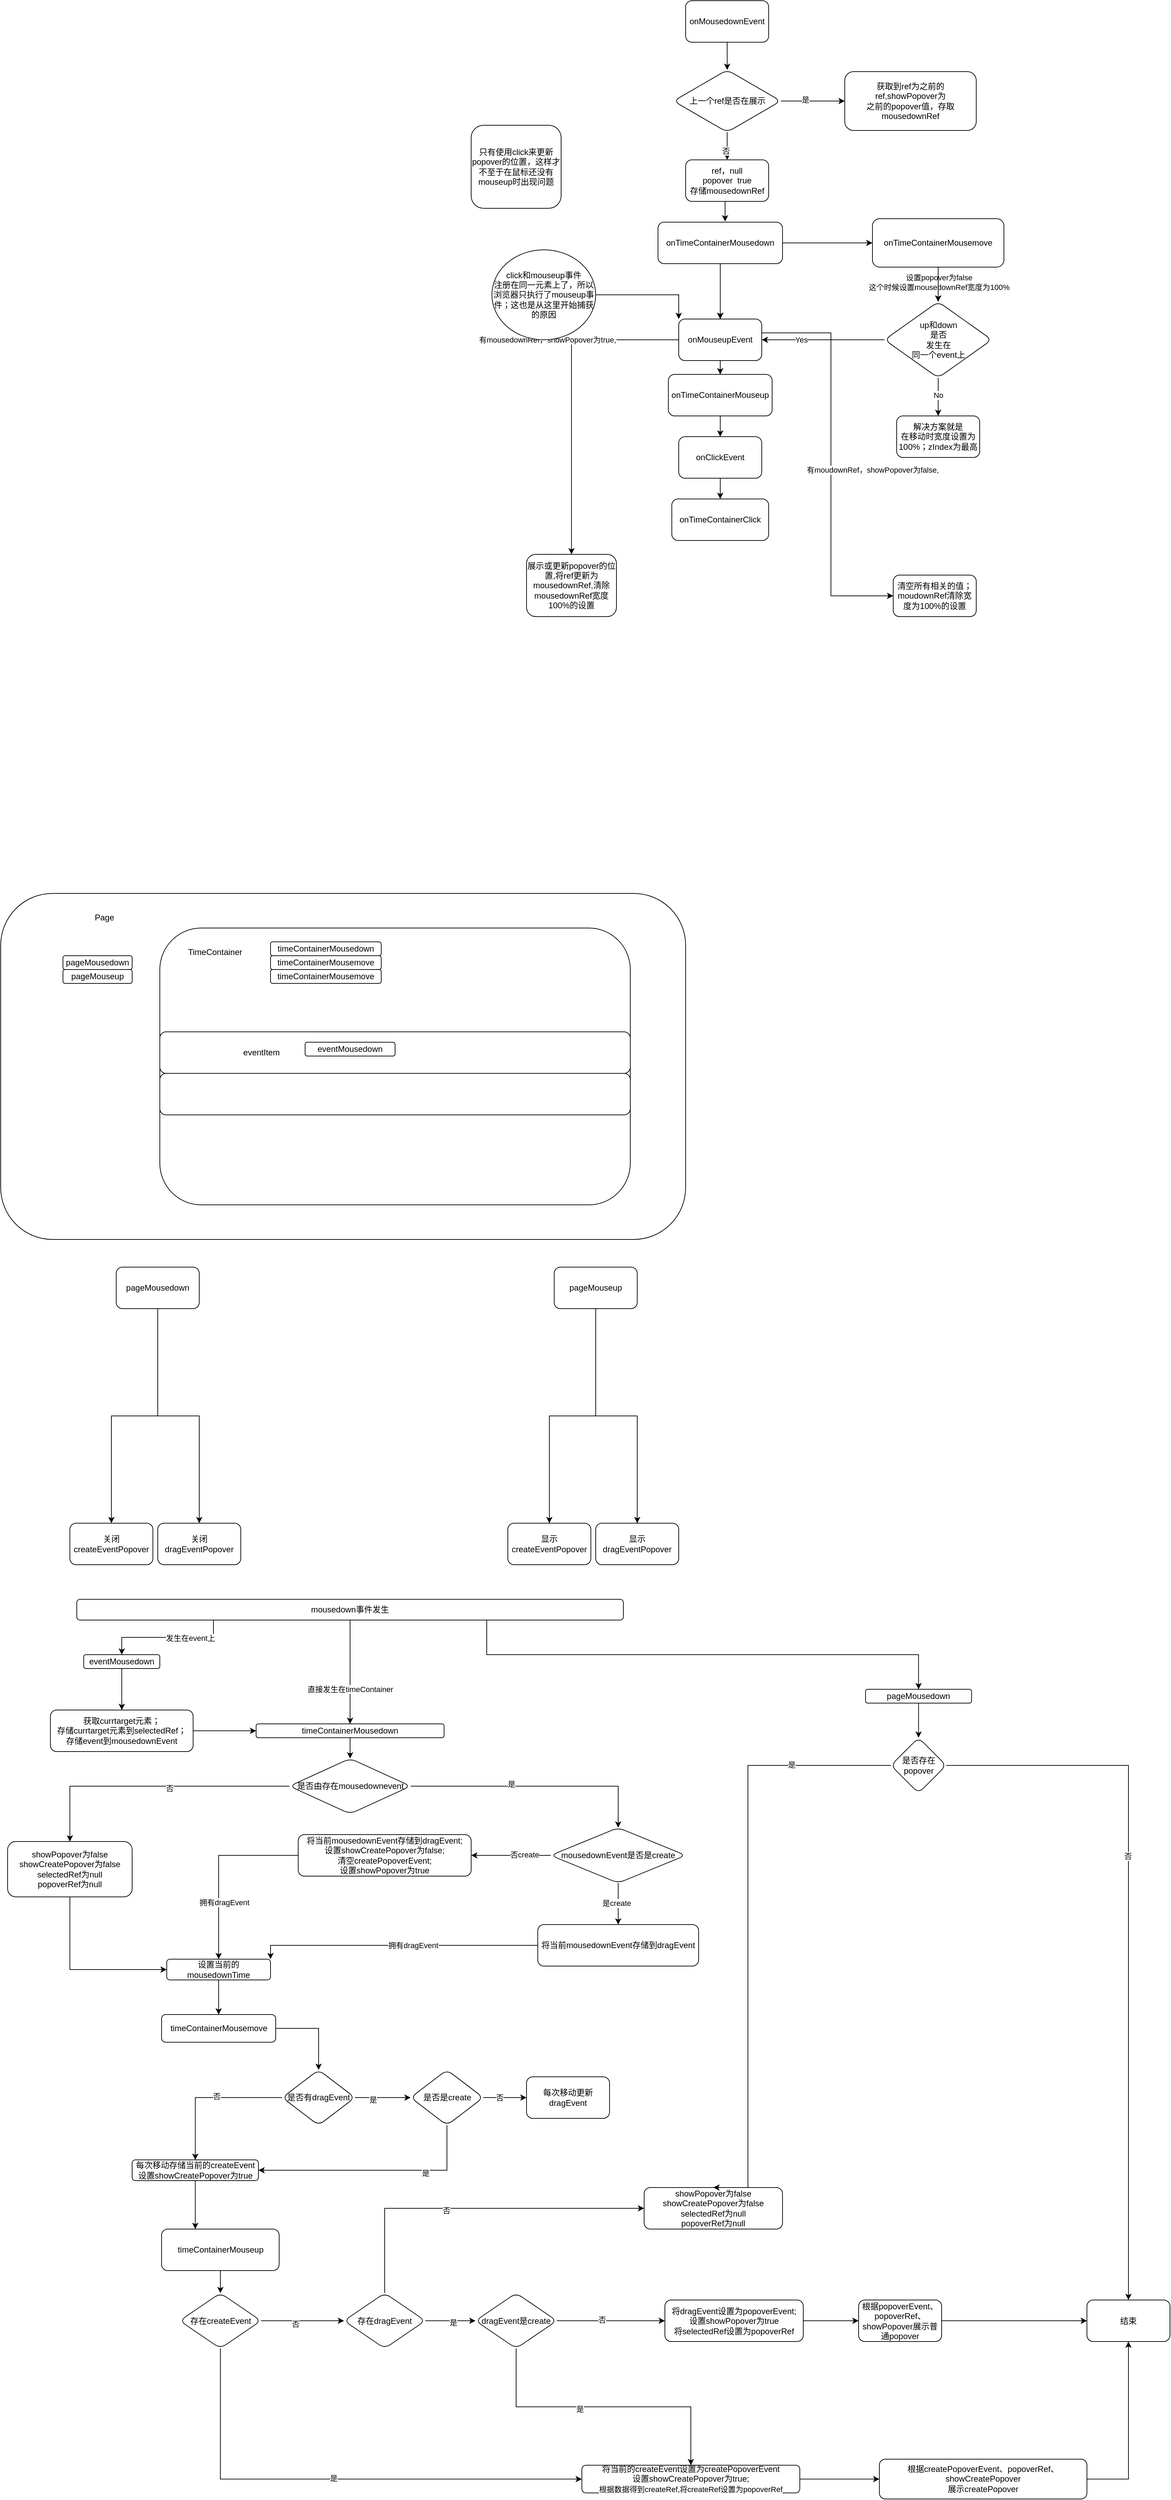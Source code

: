 <mxfile version="20.7.4" type="device"><diagram id="SeiLMllvkrjibfZxSNjs" name="第 1 页"><mxGraphModel dx="3751" dy="2949" grid="1" gridSize="10" guides="1" tooltips="1" connect="1" arrows="1" fold="1" page="1" pageScale="1" pageWidth="827" pageHeight="1169" math="0" shadow="0"><root><mxCell id="0"/><mxCell id="1" parent="0"/><mxCell id="N0iIn7dzaV1GtlIvl90N-8" value="" style="edgeStyle=orthogonalEdgeStyle;rounded=0;orthogonalLoop=1;jettySize=auto;html=1;" parent="1" source="yqMU4WiookFC1Kjg8Kat-1" target="N0iIn7dzaV1GtlIvl90N-7" edge="1"><mxGeometry relative="1" as="geometry"/></mxCell><mxCell id="yqMU4WiookFC1Kjg8Kat-1" value="onMousedownEvent" style="rounded=1;whiteSpace=wrap;html=1;" parent="1" vertex="1"><mxGeometry x="290" y="-160" width="120" height="60" as="geometry"/></mxCell><mxCell id="yqMU4WiookFC1Kjg8Kat-7" value="" style="edgeStyle=orthogonalEdgeStyle;rounded=0;orthogonalLoop=1;jettySize=auto;html=1;" parent="1" source="yqMU4WiookFC1Kjg8Kat-2" target="yqMU4WiookFC1Kjg8Kat-6" edge="1"><mxGeometry relative="1" as="geometry"/></mxCell><mxCell id="yqMU4WiookFC1Kjg8Kat-14" value="" style="edgeStyle=orthogonalEdgeStyle;rounded=0;orthogonalLoop=1;jettySize=auto;html=1;" parent="1" source="yqMU4WiookFC1Kjg8Kat-2" target="yqMU4WiookFC1Kjg8Kat-6" edge="1"><mxGeometry relative="1" as="geometry"/></mxCell><mxCell id="yqMU4WiookFC1Kjg8Kat-15" value="" style="edgeStyle=orthogonalEdgeStyle;rounded=0;orthogonalLoop=1;jettySize=auto;html=1;" parent="1" source="yqMU4WiookFC1Kjg8Kat-2" target="yqMU4WiookFC1Kjg8Kat-6" edge="1"><mxGeometry relative="1" as="geometry"/></mxCell><mxCell id="yqMU4WiookFC1Kjg8Kat-17" value="" style="edgeStyle=orthogonalEdgeStyle;rounded=0;orthogonalLoop=1;jettySize=auto;html=1;exitX=1;exitY=0.5;exitDx=0;exitDy=0;" parent="1" source="yqMU4WiookFC1Kjg8Kat-2" target="yqMU4WiookFC1Kjg8Kat-16" edge="1"><mxGeometry relative="1" as="geometry"/></mxCell><mxCell id="yqMU4WiookFC1Kjg8Kat-2" value="onTimeContainerMousedown" style="whiteSpace=wrap;html=1;rounded=1;" parent="1" vertex="1"><mxGeometry x="250" y="160" width="180" height="60" as="geometry"/></mxCell><mxCell id="yqMU4WiookFC1Kjg8Kat-9" value="" style="edgeStyle=orthogonalEdgeStyle;rounded=0;orthogonalLoop=1;jettySize=auto;html=1;" parent="1" source="yqMU4WiookFC1Kjg8Kat-6" target="yqMU4WiookFC1Kjg8Kat-8" edge="1"><mxGeometry relative="1" as="geometry"/></mxCell><mxCell id="yqMU4WiookFC1Kjg8Kat-6" value="onMouseupEvent" style="whiteSpace=wrap;html=1;rounded=1;" parent="1" vertex="1"><mxGeometry x="280" y="300" width="120" height="60" as="geometry"/></mxCell><mxCell id="yqMU4WiookFC1Kjg8Kat-11" value="" style="edgeStyle=orthogonalEdgeStyle;rounded=0;orthogonalLoop=1;jettySize=auto;html=1;" parent="1" source="yqMU4WiookFC1Kjg8Kat-8" target="yqMU4WiookFC1Kjg8Kat-10" edge="1"><mxGeometry relative="1" as="geometry"/></mxCell><mxCell id="yqMU4WiookFC1Kjg8Kat-8" value="onTimeContainerMouseup" style="whiteSpace=wrap;html=1;rounded=1;" parent="1" vertex="1"><mxGeometry x="265" y="380" width="150" height="60" as="geometry"/></mxCell><mxCell id="yqMU4WiookFC1Kjg8Kat-13" value="" style="edgeStyle=orthogonalEdgeStyle;rounded=0;orthogonalLoop=1;jettySize=auto;html=1;" parent="1" source="yqMU4WiookFC1Kjg8Kat-10" target="yqMU4WiookFC1Kjg8Kat-12" edge="1"><mxGeometry relative="1" as="geometry"/></mxCell><mxCell id="yqMU4WiookFC1Kjg8Kat-10" value="onClickEvent" style="whiteSpace=wrap;html=1;rounded=1;" parent="1" vertex="1"><mxGeometry x="280" y="470" width="120" height="60" as="geometry"/></mxCell><mxCell id="yqMU4WiookFC1Kjg8Kat-12" value="onTimeContainerClick" style="whiteSpace=wrap;html=1;rounded=1;" parent="1" vertex="1"><mxGeometry x="270" y="560" width="140" height="60" as="geometry"/></mxCell><mxCell id="yqMU4WiookFC1Kjg8Kat-20" value="" style="edgeStyle=orthogonalEdgeStyle;rounded=0;orthogonalLoop=1;jettySize=auto;html=1;" parent="1" source="yqMU4WiookFC1Kjg8Kat-16" target="yqMU4WiookFC1Kjg8Kat-19" edge="1"><mxGeometry relative="1" as="geometry"/></mxCell><mxCell id="yqMU4WiookFC1Kjg8Kat-31" value="设置popover为false&lt;br&gt;这个时候设置mousedownRef宽度为100%" style="edgeLabel;html=1;align=center;verticalAlign=middle;resizable=0;points=[];" parent="yqMU4WiookFC1Kjg8Kat-20" vertex="1" connectable="0"><mxGeometry x="-0.12" y="3" relative="1" as="geometry"><mxPoint x="-2" as="offset"/></mxGeometry></mxCell><mxCell id="yqMU4WiookFC1Kjg8Kat-33" value="" style="edgeStyle=orthogonalEdgeStyle;rounded=0;orthogonalLoop=1;jettySize=auto;html=1;" parent="1" source="yqMU4WiookFC1Kjg8Kat-16" target="yqMU4WiookFC1Kjg8Kat-19" edge="1"><mxGeometry relative="1" as="geometry"/></mxCell><mxCell id="yqMU4WiookFC1Kjg8Kat-16" value="onTimeContainerMousemove" style="whiteSpace=wrap;html=1;rounded=1;" parent="1" vertex="1"><mxGeometry x="560" y="155" width="190" height="70" as="geometry"/></mxCell><mxCell id="yqMU4WiookFC1Kjg8Kat-25" value="" style="edgeStyle=orthogonalEdgeStyle;rounded=0;orthogonalLoop=1;jettySize=auto;html=1;" parent="1" source="yqMU4WiookFC1Kjg8Kat-19" target="yqMU4WiookFC1Kjg8Kat-24" edge="1"><mxGeometry relative="1" as="geometry"/></mxCell><mxCell id="yqMU4WiookFC1Kjg8Kat-27" value="No" style="edgeLabel;html=1;align=center;verticalAlign=middle;resizable=0;points=[];" parent="yqMU4WiookFC1Kjg8Kat-25" vertex="1" connectable="0"><mxGeometry x="-0.771" y="1" relative="1" as="geometry"><mxPoint x="-1" y="18" as="offset"/></mxGeometry></mxCell><mxCell id="yqMU4WiookFC1Kjg8Kat-29" style="edgeStyle=orthogonalEdgeStyle;rounded=0;orthogonalLoop=1;jettySize=auto;html=1;exitX=0;exitY=0.5;exitDx=0;exitDy=0;entryX=1;entryY=0.5;entryDx=0;entryDy=0;" parent="1" source="yqMU4WiookFC1Kjg8Kat-19" target="yqMU4WiookFC1Kjg8Kat-6" edge="1"><mxGeometry relative="1" as="geometry"/></mxCell><mxCell id="yqMU4WiookFC1Kjg8Kat-30" value="Yes" style="edgeLabel;html=1;align=center;verticalAlign=middle;resizable=0;points=[];" parent="yqMU4WiookFC1Kjg8Kat-29" vertex="1" connectable="0"><mxGeometry x="0.358" relative="1" as="geometry"><mxPoint as="offset"/></mxGeometry></mxCell><mxCell id="yqMU4WiookFC1Kjg8Kat-19" value="up和down&lt;br&gt;是否&lt;br&gt;发生在&lt;br&gt;同一个event上" style="rhombus;whiteSpace=wrap;html=1;rounded=1;" parent="1" vertex="1"><mxGeometry x="577.5" y="275" width="155" height="110" as="geometry"/></mxCell><mxCell id="yqMU4WiookFC1Kjg8Kat-24" value="解决方案就是&lt;br&gt;在移动时宽度设置为100%；zIndex为最高" style="whiteSpace=wrap;html=1;rounded=1;" parent="1" vertex="1"><mxGeometry x="595" y="440" width="120" height="60" as="geometry"/></mxCell><mxCell id="yqMU4WiookFC1Kjg8Kat-43" value="" style="edgeStyle=orthogonalEdgeStyle;rounded=0;orthogonalLoop=1;jettySize=auto;html=1;exitX=1;exitY=0.5;exitDx=0;exitDy=0;" parent="1" source="yqMU4WiookFC1Kjg8Kat-6" target="yqMU4WiookFC1Kjg8Kat-42" edge="1"><mxGeometry relative="1" as="geometry"><Array as="points"><mxPoint x="400" y="320"/><mxPoint x="500" y="320"/><mxPoint x="500" y="700"/></Array></mxGeometry></mxCell><mxCell id="yqMU4WiookFC1Kjg8Kat-44" value="有moudownRef，showPopover为false," style="edgeLabel;html=1;align=center;verticalAlign=middle;resizable=0;points=[];" parent="yqMU4WiookFC1Kjg8Kat-43" vertex="1" connectable="0"><mxGeometry x="0.062" y="-1" relative="1" as="geometry"><mxPoint x="61" as="offset"/></mxGeometry></mxCell><mxCell id="N0iIn7dzaV1GtlIvl90N-2" value="" style="edgeStyle=orthogonalEdgeStyle;rounded=0;orthogonalLoop=1;jettySize=auto;html=1;exitX=0;exitY=0.5;exitDx=0;exitDy=0;" parent="1" source="yqMU4WiookFC1Kjg8Kat-6" target="yqMU4WiookFC1Kjg8Kat-45" edge="1"><mxGeometry relative="1" as="geometry"/></mxCell><mxCell id="N0iIn7dzaV1GtlIvl90N-4" value="有mousedownRef，showPopover为true," style="edgeLabel;html=1;align=center;verticalAlign=middle;resizable=0;points=[];" parent="N0iIn7dzaV1GtlIvl90N-2" vertex="1" connectable="0"><mxGeometry x="-0.515" y="-2" relative="1" as="geometry"><mxPoint x="-77" y="2" as="offset"/></mxGeometry></mxCell><mxCell id="yqMU4WiookFC1Kjg8Kat-42" value="清空所有相关的值；&lt;br&gt;moudownRef清除宽度为100%的设置" style="whiteSpace=wrap;html=1;rounded=1;" parent="1" vertex="1"><mxGeometry x="590" y="670" width="120" height="60" as="geometry"/></mxCell><mxCell id="yqMU4WiookFC1Kjg8Kat-45" value="展示或更新popover的位置,将ref更新为mousedownRef,清除mousedownRef宽度100%的设置" style="whiteSpace=wrap;html=1;rounded=1;" parent="1" vertex="1"><mxGeometry x="60" y="640" width="130" height="90" as="geometry"/></mxCell><mxCell id="N0iIn7dzaV1GtlIvl90N-5" value="只有使用click来更新popover的位置，这样才不至于在鼠标还没有mouseup时出现问题" style="rounded=1;whiteSpace=wrap;html=1;" parent="1" vertex="1"><mxGeometry x="-20" y="20" width="130" height="120" as="geometry"/></mxCell><mxCell id="N0iIn7dzaV1GtlIvl90N-10" value="" style="edgeStyle=orthogonalEdgeStyle;rounded=0;orthogonalLoop=1;jettySize=auto;html=1;" parent="1" source="N0iIn7dzaV1GtlIvl90N-7" target="N0iIn7dzaV1GtlIvl90N-9" edge="1"><mxGeometry relative="1" as="geometry"/></mxCell><mxCell id="N0iIn7dzaV1GtlIvl90N-15" value="是" style="edgeLabel;html=1;align=center;verticalAlign=middle;resizable=0;points=[];" parent="N0iIn7dzaV1GtlIvl90N-10" vertex="1" connectable="0"><mxGeometry x="-0.231" y="2" relative="1" as="geometry"><mxPoint as="offset"/></mxGeometry></mxCell><mxCell id="N0iIn7dzaV1GtlIvl90N-17" value="" style="edgeStyle=orthogonalEdgeStyle;rounded=0;orthogonalLoop=1;jettySize=auto;html=1;" parent="1" source="N0iIn7dzaV1GtlIvl90N-7" target="N0iIn7dzaV1GtlIvl90N-16" edge="1"><mxGeometry relative="1" as="geometry"/></mxCell><mxCell id="N0iIn7dzaV1GtlIvl90N-19" value="否" style="edgeLabel;html=1;align=center;verticalAlign=middle;resizable=0;points=[];" parent="N0iIn7dzaV1GtlIvl90N-17" vertex="1" connectable="0"><mxGeometry x="0.354" y="-2" relative="1" as="geometry"><mxPoint as="offset"/></mxGeometry></mxCell><mxCell id="N0iIn7dzaV1GtlIvl90N-7" value="上一个ref是否在展示" style="rhombus;whiteSpace=wrap;html=1;rounded=1;" parent="1" vertex="1"><mxGeometry x="272.5" y="-60" width="155" height="90" as="geometry"/></mxCell><mxCell id="N0iIn7dzaV1GtlIvl90N-9" value="&lt;div&gt;获取到ref为之前的ref,showPopover为&lt;/div&gt;&lt;div&gt;之前的popover值，存取mousedownRef&lt;/div&gt;" style="whiteSpace=wrap;html=1;rounded=1;" parent="1" vertex="1"><mxGeometry x="520" y="-57.5" width="190" height="85" as="geometry"/></mxCell><mxCell id="N0iIn7dzaV1GtlIvl90N-18" style="edgeStyle=orthogonalEdgeStyle;rounded=0;orthogonalLoop=1;jettySize=auto;html=1;exitX=0.5;exitY=1;exitDx=0;exitDy=0;entryX=0.539;entryY=-0.017;entryDx=0;entryDy=0;entryPerimeter=0;" parent="1" source="N0iIn7dzaV1GtlIvl90N-16" target="yqMU4WiookFC1Kjg8Kat-2" edge="1"><mxGeometry relative="1" as="geometry"/></mxCell><mxCell id="N0iIn7dzaV1GtlIvl90N-16" value="ref，null&lt;br&gt;popover&amp;nbsp; true&lt;br&gt;存储mousedownRef" style="whiteSpace=wrap;html=1;rounded=1;" parent="1" vertex="1"><mxGeometry x="290" y="70" width="120" height="60" as="geometry"/></mxCell><mxCell id="N0iIn7dzaV1GtlIvl90N-22" style="edgeStyle=orthogonalEdgeStyle;rounded=0;orthogonalLoop=1;jettySize=auto;html=1;exitX=1;exitY=0.5;exitDx=0;exitDy=0;entryX=0;entryY=0;entryDx=0;entryDy=0;" parent="1" source="N0iIn7dzaV1GtlIvl90N-21" target="yqMU4WiookFC1Kjg8Kat-6" edge="1"><mxGeometry relative="1" as="geometry"/></mxCell><mxCell id="N0iIn7dzaV1GtlIvl90N-21" value="click和mouseup事件&lt;br&gt;注册在同一元素上了，所以浏览器只执行了mouseup事件；这也是从这里开始捕获的原因" style="ellipse;whiteSpace=wrap;html=1;" parent="1" vertex="1"><mxGeometry x="10" y="200" width="150" height="130" as="geometry"/></mxCell><mxCell id="lKz-PwIOgqh7twdlizHa-1" value="" style="rounded=1;whiteSpace=wrap;html=1;" vertex="1" parent="1"><mxGeometry x="-700" y="1130" width="990" height="500" as="geometry"/></mxCell><mxCell id="lKz-PwIOgqh7twdlizHa-3" value="Page" style="text;html=1;strokeColor=none;fillColor=none;align=center;verticalAlign=middle;whiteSpace=wrap;rounded=0;" vertex="1" parent="1"><mxGeometry x="-580" y="1150" width="60" height="30" as="geometry"/></mxCell><mxCell id="lKz-PwIOgqh7twdlizHa-4" value="" style="rounded=1;whiteSpace=wrap;html=1;" vertex="1" parent="1"><mxGeometry x="-470" y="1180" width="680" height="400" as="geometry"/></mxCell><mxCell id="lKz-PwIOgqh7twdlizHa-5" value="TimeContainer" style="text;html=1;strokeColor=none;fillColor=none;align=center;verticalAlign=middle;whiteSpace=wrap;rounded=0;" vertex="1" parent="1"><mxGeometry x="-420" y="1200" width="60" height="30" as="geometry"/></mxCell><mxCell id="lKz-PwIOgqh7twdlizHa-7" value="" style="rounded=1;whiteSpace=wrap;html=1;" vertex="1" parent="1"><mxGeometry x="-470" y="1330" width="680" height="60" as="geometry"/></mxCell><mxCell id="lKz-PwIOgqh7twdlizHa-8" value="" style="rounded=1;whiteSpace=wrap;html=1;" vertex="1" parent="1"><mxGeometry x="-470" y="1390" width="680" height="60" as="geometry"/></mxCell><mxCell id="lKz-PwIOgqh7twdlizHa-9" value="eventItem" style="text;html=1;strokeColor=none;fillColor=none;align=center;verticalAlign=middle;whiteSpace=wrap;rounded=0;" vertex="1" parent="1"><mxGeometry x="-353" y="1345" width="60" height="30" as="geometry"/></mxCell><mxCell id="lKz-PwIOgqh7twdlizHa-10" value="pageMousedown" style="rounded=1;whiteSpace=wrap;html=1;" vertex="1" parent="1"><mxGeometry x="-610" y="1220" width="100" height="20" as="geometry"/></mxCell><mxCell id="lKz-PwIOgqh7twdlizHa-11" value="pageMouseup" style="rounded=1;whiteSpace=wrap;html=1;" vertex="1" parent="1"><mxGeometry x="-610" y="1240" width="100" height="20" as="geometry"/></mxCell><mxCell id="lKz-PwIOgqh7twdlizHa-12" value="timeContainerMousedown" style="rounded=1;whiteSpace=wrap;html=1;" vertex="1" parent="1"><mxGeometry x="-310" y="1200" width="160" height="20" as="geometry"/></mxCell><mxCell id="lKz-PwIOgqh7twdlizHa-13" value="timeContainerMousemove" style="rounded=1;whiteSpace=wrap;html=1;" vertex="1" parent="1"><mxGeometry x="-310" y="1220" width="160" height="20" as="geometry"/></mxCell><mxCell id="lKz-PwIOgqh7twdlizHa-14" value="timeContainerMousemove" style="rounded=1;whiteSpace=wrap;html=1;" vertex="1" parent="1"><mxGeometry x="-310" y="1240" width="160" height="20" as="geometry"/></mxCell><mxCell id="lKz-PwIOgqh7twdlizHa-17" value="" style="edgeStyle=orthogonalEdgeStyle;rounded=0;orthogonalLoop=1;jettySize=auto;html=1;" edge="1" parent="1" source="lKz-PwIOgqh7twdlizHa-15" target="lKz-PwIOgqh7twdlizHa-16"><mxGeometry relative="1" as="geometry"/></mxCell><mxCell id="lKz-PwIOgqh7twdlizHa-19" style="edgeStyle=orthogonalEdgeStyle;rounded=0;orthogonalLoop=1;jettySize=auto;html=1;exitX=0.5;exitY=1;exitDx=0;exitDy=0;entryX=0.5;entryY=0;entryDx=0;entryDy=0;" edge="1" parent="1" source="lKz-PwIOgqh7twdlizHa-15" target="lKz-PwIOgqh7twdlizHa-18"><mxGeometry relative="1" as="geometry"/></mxCell><mxCell id="lKz-PwIOgqh7twdlizHa-15" value="pageMousedown" style="rounded=1;whiteSpace=wrap;html=1;" vertex="1" parent="1"><mxGeometry x="-533" y="1670" width="120" height="60" as="geometry"/></mxCell><mxCell id="lKz-PwIOgqh7twdlizHa-16" value="关闭createEventPopover" style="whiteSpace=wrap;html=1;rounded=1;" vertex="1" parent="1"><mxGeometry x="-600" y="2040" width="120" height="60" as="geometry"/></mxCell><mxCell id="lKz-PwIOgqh7twdlizHa-18" value="关闭dragEventPopover" style="whiteSpace=wrap;html=1;rounded=1;" vertex="1" parent="1"><mxGeometry x="-473" y="2040" width="120" height="60" as="geometry"/></mxCell><mxCell id="lKz-PwIOgqh7twdlizHa-24" value="" style="edgeStyle=orthogonalEdgeStyle;rounded=0;orthogonalLoop=1;jettySize=auto;html=1;" edge="1" parent="1" source="lKz-PwIOgqh7twdlizHa-26" target="lKz-PwIOgqh7twdlizHa-27"><mxGeometry relative="1" as="geometry"/></mxCell><mxCell id="lKz-PwIOgqh7twdlizHa-25" style="edgeStyle=orthogonalEdgeStyle;rounded=0;orthogonalLoop=1;jettySize=auto;html=1;exitX=0.5;exitY=1;exitDx=0;exitDy=0;entryX=0.5;entryY=0;entryDx=0;entryDy=0;" edge="1" parent="1" source="lKz-PwIOgqh7twdlizHa-26" target="lKz-PwIOgqh7twdlizHa-28"><mxGeometry relative="1" as="geometry"/></mxCell><mxCell id="lKz-PwIOgqh7twdlizHa-26" value="pageMouseup" style="rounded=1;whiteSpace=wrap;html=1;" vertex="1" parent="1"><mxGeometry x="100" y="1670" width="120" height="60" as="geometry"/></mxCell><mxCell id="lKz-PwIOgqh7twdlizHa-27" value="显示createEventPopover" style="whiteSpace=wrap;html=1;rounded=1;" vertex="1" parent="1"><mxGeometry x="33" y="2040" width="120" height="60" as="geometry"/></mxCell><mxCell id="lKz-PwIOgqh7twdlizHa-28" value="显示dragEventPopover" style="whiteSpace=wrap;html=1;rounded=1;" vertex="1" parent="1"><mxGeometry x="160" y="2040" width="120" height="60" as="geometry"/></mxCell><mxCell id="lKz-PwIOgqh7twdlizHa-34" value="" style="edgeStyle=orthogonalEdgeStyle;rounded=0;orthogonalLoop=1;jettySize=auto;html=1;exitX=0.25;exitY=1;exitDx=0;exitDy=0;" edge="1" parent="1" source="lKz-PwIOgqh7twdlizHa-32" target="lKz-PwIOgqh7twdlizHa-33"><mxGeometry relative="1" as="geometry"/></mxCell><mxCell id="lKz-PwIOgqh7twdlizHa-62" value="发生在event上" style="edgeLabel;html=1;align=center;verticalAlign=middle;resizable=0;points=[];" vertex="1" connectable="0" parent="lKz-PwIOgqh7twdlizHa-34"><mxGeometry x="-0.348" y="1" relative="1" as="geometry"><mxPoint x="1" as="offset"/></mxGeometry></mxCell><mxCell id="lKz-PwIOgqh7twdlizHa-37" value="" style="edgeStyle=orthogonalEdgeStyle;rounded=0;orthogonalLoop=1;jettySize=auto;html=1;" edge="1" parent="1" source="lKz-PwIOgqh7twdlizHa-32" target="lKz-PwIOgqh7twdlizHa-36"><mxGeometry relative="1" as="geometry"/></mxCell><mxCell id="lKz-PwIOgqh7twdlizHa-87" value="直接发生在timeContainer" style="edgeLabel;html=1;align=center;verticalAlign=middle;resizable=0;points=[];" vertex="1" connectable="0" parent="lKz-PwIOgqh7twdlizHa-37"><mxGeometry x="-0.227" relative="1" as="geometry"><mxPoint y="42" as="offset"/></mxGeometry></mxCell><mxCell id="lKz-PwIOgqh7twdlizHa-43" style="edgeStyle=orthogonalEdgeStyle;rounded=0;orthogonalLoop=1;jettySize=auto;html=1;exitX=0.75;exitY=1;exitDx=0;exitDy=0;entryX=0.5;entryY=0;entryDx=0;entryDy=0;" edge="1" parent="1" source="lKz-PwIOgqh7twdlizHa-32" target="lKz-PwIOgqh7twdlizHa-38"><mxGeometry relative="1" as="geometry"/></mxCell><mxCell id="lKz-PwIOgqh7twdlizHa-32" value="mousedown事件发生" style="rounded=1;whiteSpace=wrap;html=1;" vertex="1" parent="1"><mxGeometry x="-590" y="2150" width="790" height="30" as="geometry"/></mxCell><mxCell id="lKz-PwIOgqh7twdlizHa-42" value="" style="edgeStyle=orthogonalEdgeStyle;rounded=0;orthogonalLoop=1;jettySize=auto;html=1;" edge="1" parent="1" source="lKz-PwIOgqh7twdlizHa-33" target="lKz-PwIOgqh7twdlizHa-41"><mxGeometry relative="1" as="geometry"/></mxCell><mxCell id="lKz-PwIOgqh7twdlizHa-33" value="eventMousedown" style="whiteSpace=wrap;html=1;rounded=1;" vertex="1" parent="1"><mxGeometry x="-580" y="2230" width="110" height="20" as="geometry"/></mxCell><mxCell id="lKz-PwIOgqh7twdlizHa-35" value="eventMousedown" style="rounded=1;whiteSpace=wrap;html=1;" vertex="1" parent="1"><mxGeometry x="-260" y="1345" width="130" height="20" as="geometry"/></mxCell><mxCell id="lKz-PwIOgqh7twdlizHa-52" value="" style="edgeStyle=orthogonalEdgeStyle;rounded=0;orthogonalLoop=1;jettySize=auto;html=1;" edge="1" parent="1" source="lKz-PwIOgqh7twdlizHa-36" target="lKz-PwIOgqh7twdlizHa-51"><mxGeometry relative="1" as="geometry"/></mxCell><mxCell id="lKz-PwIOgqh7twdlizHa-36" value="timeContainerMousedown" style="whiteSpace=wrap;html=1;rounded=1;" vertex="1" parent="1"><mxGeometry x="-330.81" y="2330" width="271.62" height="20" as="geometry"/></mxCell><mxCell id="lKz-PwIOgqh7twdlizHa-140" value="" style="edgeStyle=orthogonalEdgeStyle;rounded=0;orthogonalLoop=1;jettySize=auto;html=1;" edge="1" parent="1" source="lKz-PwIOgqh7twdlizHa-38" target="lKz-PwIOgqh7twdlizHa-139"><mxGeometry relative="1" as="geometry"/></mxCell><mxCell id="lKz-PwIOgqh7twdlizHa-38" value="pageMousedown" style="whiteSpace=wrap;html=1;rounded=1;" vertex="1" parent="1"><mxGeometry x="550" y="2280" width="153.25" height="20" as="geometry"/></mxCell><mxCell id="lKz-PwIOgqh7twdlizHa-50" style="edgeStyle=orthogonalEdgeStyle;rounded=0;orthogonalLoop=1;jettySize=auto;html=1;exitX=1;exitY=0.5;exitDx=0;exitDy=0;entryX=0;entryY=0.5;entryDx=0;entryDy=0;" edge="1" parent="1" source="lKz-PwIOgqh7twdlizHa-41" target="lKz-PwIOgqh7twdlizHa-36"><mxGeometry relative="1" as="geometry"/></mxCell><mxCell id="lKz-PwIOgqh7twdlizHa-41" value="获取currtarget元素；&lt;br&gt;存储currtarget元素到selectedRef；&lt;br&gt;存储event到mousedownEvent" style="whiteSpace=wrap;html=1;rounded=1;" vertex="1" parent="1"><mxGeometry x="-628.12" y="2310" width="206.25" height="60" as="geometry"/></mxCell><mxCell id="lKz-PwIOgqh7twdlizHa-60" value="" style="edgeStyle=orthogonalEdgeStyle;rounded=0;orthogonalLoop=1;jettySize=auto;html=1;" edge="1" parent="1" source="lKz-PwIOgqh7twdlizHa-51" target="lKz-PwIOgqh7twdlizHa-59"><mxGeometry relative="1" as="geometry"/></mxCell><mxCell id="lKz-PwIOgqh7twdlizHa-61" value="是" style="edgeLabel;html=1;align=center;verticalAlign=middle;resizable=0;points=[];" vertex="1" connectable="0" parent="lKz-PwIOgqh7twdlizHa-60"><mxGeometry x="-0.194" y="3" relative="1" as="geometry"><mxPoint as="offset"/></mxGeometry></mxCell><mxCell id="lKz-PwIOgqh7twdlizHa-135" value="" style="edgeStyle=orthogonalEdgeStyle;rounded=0;orthogonalLoop=1;jettySize=auto;html=1;" edge="1" parent="1" source="lKz-PwIOgqh7twdlizHa-51" target="lKz-PwIOgqh7twdlizHa-134"><mxGeometry relative="1" as="geometry"/></mxCell><mxCell id="lKz-PwIOgqh7twdlizHa-136" value="否" style="edgeLabel;html=1;align=center;verticalAlign=middle;resizable=0;points=[];" vertex="1" connectable="0" parent="lKz-PwIOgqh7twdlizHa-135"><mxGeometry x="-0.12" y="3" relative="1" as="geometry"><mxPoint x="1" as="offset"/></mxGeometry></mxCell><mxCell id="lKz-PwIOgqh7twdlizHa-51" value="是否由存在mousedownevent" style="rhombus;whiteSpace=wrap;html=1;rounded=1;" vertex="1" parent="1"><mxGeometry x="-282.5" y="2380" width="175" height="80" as="geometry"/></mxCell><mxCell id="lKz-PwIOgqh7twdlizHa-71" value="" style="edgeStyle=orthogonalEdgeStyle;rounded=0;orthogonalLoop=1;jettySize=auto;html=1;" edge="1" parent="1" source="lKz-PwIOgqh7twdlizHa-53" target="lKz-PwIOgqh7twdlizHa-70"><mxGeometry relative="1" as="geometry"/></mxCell><mxCell id="lKz-PwIOgqh7twdlizHa-53" value="设置当前的mousedownTime" style="whiteSpace=wrap;html=1;rounded=1;" vertex="1" parent="1"><mxGeometry x="-460" y="2670" width="150" height="30" as="geometry"/></mxCell><mxCell id="lKz-PwIOgqh7twdlizHa-65" value="" style="edgeStyle=orthogonalEdgeStyle;rounded=0;orthogonalLoop=1;jettySize=auto;html=1;" edge="1" parent="1" source="lKz-PwIOgqh7twdlizHa-59" target="lKz-PwIOgqh7twdlizHa-64"><mxGeometry relative="1" as="geometry"/></mxCell><mxCell id="lKz-PwIOgqh7twdlizHa-66" value="否create" style="edgeLabel;html=1;align=center;verticalAlign=middle;resizable=0;points=[];" vertex="1" connectable="0" parent="lKz-PwIOgqh7twdlizHa-65"><mxGeometry x="-0.336" y="-1" relative="1" as="geometry"><mxPoint as="offset"/></mxGeometry></mxCell><mxCell id="lKz-PwIOgqh7twdlizHa-68" value="" style="edgeStyle=orthogonalEdgeStyle;rounded=0;orthogonalLoop=1;jettySize=auto;html=1;" edge="1" parent="1" source="lKz-PwIOgqh7twdlizHa-59" target="lKz-PwIOgqh7twdlizHa-67"><mxGeometry relative="1" as="geometry"/></mxCell><mxCell id="lKz-PwIOgqh7twdlizHa-69" value="是create" style="edgeLabel;html=1;align=center;verticalAlign=middle;resizable=0;points=[];" vertex="1" connectable="0" parent="lKz-PwIOgqh7twdlizHa-68"><mxGeometry x="-0.044" y="-3" relative="1" as="geometry"><mxPoint as="offset"/></mxGeometry></mxCell><mxCell id="lKz-PwIOgqh7twdlizHa-59" value="mousedownEvent是否是create" style="rhombus;whiteSpace=wrap;html=1;rounded=1;" vertex="1" parent="1"><mxGeometry x="95" y="2480" width="195" height="80" as="geometry"/></mxCell><mxCell id="lKz-PwIOgqh7twdlizHa-90" style="edgeStyle=orthogonalEdgeStyle;rounded=0;orthogonalLoop=1;jettySize=auto;html=1;exitX=0;exitY=0.5;exitDx=0;exitDy=0;entryX=0.5;entryY=0;entryDx=0;entryDy=0;" edge="1" parent="1" source="lKz-PwIOgqh7twdlizHa-64" target="lKz-PwIOgqh7twdlizHa-53"><mxGeometry relative="1" as="geometry"/></mxCell><mxCell id="lKz-PwIOgqh7twdlizHa-92" value="拥有dragEvent" style="edgeLabel;html=1;align=center;verticalAlign=middle;resizable=0;points=[];" vertex="1" connectable="0" parent="lKz-PwIOgqh7twdlizHa-90"><mxGeometry x="0.377" y="-1" relative="1" as="geometry"><mxPoint x="9" as="offset"/></mxGeometry></mxCell><mxCell id="lKz-PwIOgqh7twdlizHa-64" value="将当前mousedownEvent存储到dragEvent;&lt;br&gt;设置showCreatePopover为false;&lt;br&gt;清空createPopoverEvent;&lt;br&gt;设置showPopover为true" style="whiteSpace=wrap;html=1;rounded=1;" vertex="1" parent="1"><mxGeometry x="-270" y="2490" width="250" height="60" as="geometry"/></mxCell><mxCell id="lKz-PwIOgqh7twdlizHa-89" style="edgeStyle=orthogonalEdgeStyle;rounded=0;orthogonalLoop=1;jettySize=auto;html=1;exitX=0;exitY=0.5;exitDx=0;exitDy=0;entryX=1;entryY=0;entryDx=0;entryDy=0;" edge="1" parent="1" source="lKz-PwIOgqh7twdlizHa-67" target="lKz-PwIOgqh7twdlizHa-53"><mxGeometry relative="1" as="geometry"/></mxCell><mxCell id="lKz-PwIOgqh7twdlizHa-91" value="拥有dragEvent" style="edgeLabel;html=1;align=center;verticalAlign=middle;resizable=0;points=[];" vertex="1" connectable="0" parent="lKz-PwIOgqh7twdlizHa-89"><mxGeometry x="-0.11" relative="1" as="geometry"><mxPoint as="offset"/></mxGeometry></mxCell><mxCell id="lKz-PwIOgqh7twdlizHa-67" value="将当前mousedownEvent存储到dragEvent&lt;br&gt;" style="whiteSpace=wrap;html=1;rounded=1;" vertex="1" parent="1"><mxGeometry x="76.25" y="2620" width="232.5" height="60" as="geometry"/></mxCell><mxCell id="lKz-PwIOgqh7twdlizHa-94" value="" style="edgeStyle=orthogonalEdgeStyle;rounded=0;orthogonalLoop=1;jettySize=auto;html=1;" edge="1" parent="1" source="lKz-PwIOgqh7twdlizHa-70" target="lKz-PwIOgqh7twdlizHa-93"><mxGeometry relative="1" as="geometry"/></mxCell><mxCell id="lKz-PwIOgqh7twdlizHa-70" value="timeContainerMousemove" style="whiteSpace=wrap;html=1;rounded=1;" vertex="1" parent="1"><mxGeometry x="-467.5" y="2750" width="165" height="40" as="geometry"/></mxCell><mxCell id="lKz-PwIOgqh7twdlizHa-77" value="" style="edgeStyle=orthogonalEdgeStyle;rounded=0;orthogonalLoop=1;jettySize=auto;html=1;" edge="1" parent="1" source="lKz-PwIOgqh7twdlizHa-72" target="lKz-PwIOgqh7twdlizHa-76"><mxGeometry relative="1" as="geometry"><Array as="points"><mxPoint x="-385" y="3060"/></Array></mxGeometry></mxCell><mxCell id="lKz-PwIOgqh7twdlizHa-72" value="每次移动存储当前的createEvent&lt;br&gt;设置showCreatePopover为true" style="whiteSpace=wrap;html=1;rounded=1;" vertex="1" parent="1"><mxGeometry x="-510" y="2960" width="182.5" height="30" as="geometry"/></mxCell><mxCell id="lKz-PwIOgqh7twdlizHa-112" value="" style="edgeStyle=orthogonalEdgeStyle;rounded=0;orthogonalLoop=1;jettySize=auto;html=1;" edge="1" parent="1" source="lKz-PwIOgqh7twdlizHa-76" target="lKz-PwIOgqh7twdlizHa-111"><mxGeometry relative="1" as="geometry"/></mxCell><mxCell id="lKz-PwIOgqh7twdlizHa-76" value="timeContainerMouseup" style="whiteSpace=wrap;html=1;rounded=1;" vertex="1" parent="1"><mxGeometry x="-467.5" y="3060" width="170" height="60" as="geometry"/></mxCell><mxCell id="lKz-PwIOgqh7twdlizHa-84" value="" style="edgeStyle=orthogonalEdgeStyle;rounded=0;orthogonalLoop=1;jettySize=auto;html=1;" edge="1" parent="1" source="lKz-PwIOgqh7twdlizHa-78" target="lKz-PwIOgqh7twdlizHa-83"><mxGeometry relative="1" as="geometry"/></mxCell><mxCell id="lKz-PwIOgqh7twdlizHa-78" value="将当前的createEvent设置为createPopoverEvent&lt;br&gt;设置showCreatePopover为true;&lt;br&gt;&lt;span style=&quot;font-size: 11px; background-color: rgb(255, 255, 255);&quot;&gt;根据数据得到createRef,将createRef设置为popoverRef&lt;/span&gt;" style="whiteSpace=wrap;html=1;rounded=1;" vertex="1" parent="1"><mxGeometry x="140" y="3401.25" width="315" height="40" as="geometry"/></mxCell><mxCell id="lKz-PwIOgqh7twdlizHa-148" style="edgeStyle=orthogonalEdgeStyle;rounded=0;orthogonalLoop=1;jettySize=auto;html=1;exitX=1;exitY=0.5;exitDx=0;exitDy=0;entryX=0.5;entryY=1;entryDx=0;entryDy=0;" edge="1" parent="1" source="lKz-PwIOgqh7twdlizHa-83" target="lKz-PwIOgqh7twdlizHa-143"><mxGeometry relative="1" as="geometry"/></mxCell><mxCell id="lKz-PwIOgqh7twdlizHa-83" value="根据createPopoverEvent、popoverRef、showCreatePopover&lt;br&gt;展示createPopover" style="whiteSpace=wrap;html=1;rounded=1;" vertex="1" parent="1"><mxGeometry x="570" y="3392.5" width="300" height="57.5" as="geometry"/></mxCell><mxCell id="lKz-PwIOgqh7twdlizHa-95" style="edgeStyle=orthogonalEdgeStyle;rounded=0;orthogonalLoop=1;jettySize=auto;html=1;entryX=0.5;entryY=0;entryDx=0;entryDy=0;" edge="1" parent="1" source="lKz-PwIOgqh7twdlizHa-93" target="lKz-PwIOgqh7twdlizHa-72"><mxGeometry relative="1" as="geometry"/></mxCell><mxCell id="lKz-PwIOgqh7twdlizHa-96" value="否" style="edgeLabel;html=1;align=center;verticalAlign=middle;resizable=0;points=[];" vertex="1" connectable="0" parent="lKz-PwIOgqh7twdlizHa-95"><mxGeometry x="-0.113" y="-2" relative="1" as="geometry"><mxPoint as="offset"/></mxGeometry></mxCell><mxCell id="lKz-PwIOgqh7twdlizHa-98" value="" style="edgeStyle=orthogonalEdgeStyle;rounded=0;orthogonalLoop=1;jettySize=auto;html=1;entryX=0;entryY=0.5;entryDx=0;entryDy=0;" edge="1" parent="1" source="lKz-PwIOgqh7twdlizHa-93" target="lKz-PwIOgqh7twdlizHa-100"><mxGeometry relative="1" as="geometry"><mxPoint x="-100" y="2870" as="targetPoint"/></mxGeometry></mxCell><mxCell id="lKz-PwIOgqh7twdlizHa-99" value="是" style="edgeLabel;html=1;align=center;verticalAlign=middle;resizable=0;points=[];" vertex="1" connectable="0" parent="lKz-PwIOgqh7twdlizHa-98"><mxGeometry x="-0.362" y="-3" relative="1" as="geometry"><mxPoint as="offset"/></mxGeometry></mxCell><mxCell id="lKz-PwIOgqh7twdlizHa-93" value="是否有dragEvent" style="rhombus;whiteSpace=wrap;html=1;rounded=1;" vertex="1" parent="1"><mxGeometry x="-293" y="2830" width="105" height="80" as="geometry"/></mxCell><mxCell id="lKz-PwIOgqh7twdlizHa-105" value="" style="edgeStyle=orthogonalEdgeStyle;rounded=0;orthogonalLoop=1;jettySize=auto;html=1;" edge="1" parent="1" source="lKz-PwIOgqh7twdlizHa-100" target="lKz-PwIOgqh7twdlizHa-104"><mxGeometry relative="1" as="geometry"/></mxCell><mxCell id="lKz-PwIOgqh7twdlizHa-110" value="否" style="edgeLabel;html=1;align=center;verticalAlign=middle;resizable=0;points=[];" vertex="1" connectable="0" parent="lKz-PwIOgqh7twdlizHa-105"><mxGeometry x="0.273" y="1" relative="1" as="geometry"><mxPoint x="-17" y="1" as="offset"/></mxGeometry></mxCell><mxCell id="lKz-PwIOgqh7twdlizHa-108" style="edgeStyle=orthogonalEdgeStyle;rounded=0;orthogonalLoop=1;jettySize=auto;html=1;exitX=0.5;exitY=1;exitDx=0;exitDy=0;entryX=1;entryY=0.5;entryDx=0;entryDy=0;" edge="1" parent="1" source="lKz-PwIOgqh7twdlizHa-100" target="lKz-PwIOgqh7twdlizHa-72"><mxGeometry relative="1" as="geometry"/></mxCell><mxCell id="lKz-PwIOgqh7twdlizHa-109" value="是" style="edgeLabel;html=1;align=center;verticalAlign=middle;resizable=0;points=[];" vertex="1" connectable="0" parent="lKz-PwIOgqh7twdlizHa-108"><mxGeometry x="-0.431" y="4" relative="1" as="geometry"><mxPoint as="offset"/></mxGeometry></mxCell><mxCell id="lKz-PwIOgqh7twdlizHa-100" value="是否是create" style="rhombus;whiteSpace=wrap;html=1;rounded=1;" vertex="1" parent="1"><mxGeometry x="-107.5" y="2830" width="105" height="80" as="geometry"/></mxCell><mxCell id="lKz-PwIOgqh7twdlizHa-104" value="每次移动更新dragEvent" style="whiteSpace=wrap;html=1;rounded=1;" vertex="1" parent="1"><mxGeometry x="60" y="2840" width="120" height="60" as="geometry"/></mxCell><mxCell id="lKz-PwIOgqh7twdlizHa-113" style="edgeStyle=orthogonalEdgeStyle;rounded=0;orthogonalLoop=1;jettySize=auto;html=1;exitX=0.5;exitY=1;exitDx=0;exitDy=0;entryX=0;entryY=0.5;entryDx=0;entryDy=0;" edge="1" parent="1" source="lKz-PwIOgqh7twdlizHa-111" target="lKz-PwIOgqh7twdlizHa-78"><mxGeometry relative="1" as="geometry"/></mxCell><mxCell id="lKz-PwIOgqh7twdlizHa-114" value="是" style="edgeLabel;html=1;align=center;verticalAlign=middle;resizable=0;points=[];" vertex="1" connectable="0" parent="lKz-PwIOgqh7twdlizHa-113"><mxGeometry x="-0.01" y="2" relative="1" as="geometry"><mxPoint as="offset"/></mxGeometry></mxCell><mxCell id="lKz-PwIOgqh7twdlizHa-116" value="" style="edgeStyle=orthogonalEdgeStyle;rounded=0;orthogonalLoop=1;jettySize=auto;html=1;" edge="1" parent="1" source="lKz-PwIOgqh7twdlizHa-111" target="lKz-PwIOgqh7twdlizHa-115"><mxGeometry relative="1" as="geometry"/></mxCell><mxCell id="lKz-PwIOgqh7twdlizHa-117" value="否" style="edgeLabel;html=1;align=center;verticalAlign=middle;resizable=0;points=[];" vertex="1" connectable="0" parent="lKz-PwIOgqh7twdlizHa-116"><mxGeometry x="-0.185" y="-3" relative="1" as="geometry"><mxPoint y="1" as="offset"/></mxGeometry></mxCell><mxCell id="lKz-PwIOgqh7twdlizHa-111" value="存在createEvent" style="rhombus;whiteSpace=wrap;html=1;rounded=1;" vertex="1" parent="1"><mxGeometry x="-441.25" y="3152.5" width="117.5" height="80" as="geometry"/></mxCell><mxCell id="lKz-PwIOgqh7twdlizHa-119" value="" style="edgeStyle=orthogonalEdgeStyle;rounded=0;orthogonalLoop=1;jettySize=auto;html=1;" edge="1" parent="1" source="lKz-PwIOgqh7twdlizHa-115" target="lKz-PwIOgqh7twdlizHa-118"><mxGeometry relative="1" as="geometry"/></mxCell><mxCell id="lKz-PwIOgqh7twdlizHa-120" value="是" style="edgeLabel;html=1;align=center;verticalAlign=middle;resizable=0;points=[];" vertex="1" connectable="0" parent="lKz-PwIOgqh7twdlizHa-119"><mxGeometry x="0.091" y="-1" relative="1" as="geometry"><mxPoint y="1" as="offset"/></mxGeometry></mxCell><mxCell id="lKz-PwIOgqh7twdlizHa-124" style="edgeStyle=orthogonalEdgeStyle;rounded=0;orthogonalLoop=1;jettySize=auto;html=1;exitX=0.5;exitY=0;exitDx=0;exitDy=0;entryX=0;entryY=0.5;entryDx=0;entryDy=0;" edge="1" parent="1" source="lKz-PwIOgqh7twdlizHa-115" target="lKz-PwIOgqh7twdlizHa-121"><mxGeometry relative="1" as="geometry"/></mxCell><mxCell id="lKz-PwIOgqh7twdlizHa-125" value="否" style="edgeLabel;html=1;align=center;verticalAlign=middle;resizable=0;points=[];" vertex="1" connectable="0" parent="lKz-PwIOgqh7twdlizHa-124"><mxGeometry x="-0.149" y="-3" relative="1" as="geometry"><mxPoint as="offset"/></mxGeometry></mxCell><mxCell id="lKz-PwIOgqh7twdlizHa-115" value="存在dragEvent" style="rhombus;whiteSpace=wrap;html=1;rounded=1;" vertex="1" parent="1"><mxGeometry x="-203.75" y="3152.5" width="117.5" height="80" as="geometry"/></mxCell><mxCell id="lKz-PwIOgqh7twdlizHa-126" style="edgeStyle=orthogonalEdgeStyle;rounded=0;orthogonalLoop=1;jettySize=auto;html=1;exitX=0.5;exitY=1;exitDx=0;exitDy=0;" edge="1" parent="1" source="lKz-PwIOgqh7twdlizHa-118" target="lKz-PwIOgqh7twdlizHa-78"><mxGeometry relative="1" as="geometry"/></mxCell><mxCell id="lKz-PwIOgqh7twdlizHa-127" value="是" style="edgeLabel;html=1;align=center;verticalAlign=middle;resizable=0;points=[];" vertex="1" connectable="0" parent="lKz-PwIOgqh7twdlizHa-126"><mxGeometry x="-0.163" y="-3" relative="1" as="geometry"><mxPoint as="offset"/></mxGeometry></mxCell><mxCell id="lKz-PwIOgqh7twdlizHa-129" value="" style="edgeStyle=orthogonalEdgeStyle;rounded=0;orthogonalLoop=1;jettySize=auto;html=1;" edge="1" parent="1" source="lKz-PwIOgqh7twdlizHa-118" target="lKz-PwIOgqh7twdlizHa-128"><mxGeometry relative="1" as="geometry"/></mxCell><mxCell id="lKz-PwIOgqh7twdlizHa-130" value="否" style="edgeLabel;html=1;align=center;verticalAlign=middle;resizable=0;points=[];" vertex="1" connectable="0" parent="lKz-PwIOgqh7twdlizHa-129"><mxGeometry x="-0.165" y="3" relative="1" as="geometry"><mxPoint y="1" as="offset"/></mxGeometry></mxCell><mxCell id="lKz-PwIOgqh7twdlizHa-118" value="dragEvent是create" style="rhombus;whiteSpace=wrap;html=1;rounded=1;" vertex="1" parent="1"><mxGeometry x="-13.75" y="3152.5" width="117.5" height="80" as="geometry"/></mxCell><mxCell id="lKz-PwIOgqh7twdlizHa-121" value="showPopover为false&lt;br&gt;showCreatePopover为false&lt;br&gt;selectedRef为null&lt;br&gt;popoverRef为null" style="whiteSpace=wrap;html=1;rounded=1;" vertex="1" parent="1"><mxGeometry x="230" y="3000" width="200" height="60" as="geometry"/></mxCell><mxCell id="lKz-PwIOgqh7twdlizHa-132" value="" style="edgeStyle=orthogonalEdgeStyle;rounded=0;orthogonalLoop=1;jettySize=auto;html=1;" edge="1" parent="1" source="lKz-PwIOgqh7twdlizHa-128" target="lKz-PwIOgqh7twdlizHa-131"><mxGeometry relative="1" as="geometry"/></mxCell><mxCell id="lKz-PwIOgqh7twdlizHa-128" value="将dragEvent设置为popoverEvent;&lt;br&gt;设置showPopover为true&lt;br&gt;将selectedRef设置为popoverRef" style="whiteSpace=wrap;html=1;rounded=1;" vertex="1" parent="1"><mxGeometry x="260" y="3162.5" width="200" height="60" as="geometry"/></mxCell><mxCell id="lKz-PwIOgqh7twdlizHa-147" style="edgeStyle=orthogonalEdgeStyle;rounded=0;orthogonalLoop=1;jettySize=auto;html=1;exitX=1;exitY=0.5;exitDx=0;exitDy=0;" edge="1" parent="1" source="lKz-PwIOgqh7twdlizHa-131" target="lKz-PwIOgqh7twdlizHa-143"><mxGeometry relative="1" as="geometry"/></mxCell><mxCell id="lKz-PwIOgqh7twdlizHa-131" value="根据popoverEvent、popoverRef、&lt;br&gt;showPopover展示普通popover" style="whiteSpace=wrap;html=1;rounded=1;" vertex="1" parent="1"><mxGeometry x="540" y="3162.5" width="120" height="60" as="geometry"/></mxCell><mxCell id="lKz-PwIOgqh7twdlizHa-138" style="edgeStyle=orthogonalEdgeStyle;rounded=0;orthogonalLoop=1;jettySize=auto;html=1;exitX=0.5;exitY=1;exitDx=0;exitDy=0;entryX=0;entryY=0.5;entryDx=0;entryDy=0;" edge="1" parent="1" source="lKz-PwIOgqh7twdlizHa-134" target="lKz-PwIOgqh7twdlizHa-53"><mxGeometry relative="1" as="geometry"/></mxCell><mxCell id="lKz-PwIOgqh7twdlizHa-134" value="showPopover为false&lt;br style=&quot;border-color: var(--border-color);&quot;&gt;showCreatePopover为false&lt;br style=&quot;border-color: var(--border-color);&quot;&gt;selectedRef为null&lt;br style=&quot;border-color: var(--border-color);&quot;&gt;popoverRef为null" style="whiteSpace=wrap;html=1;rounded=1;" vertex="1" parent="1"><mxGeometry x="-690" y="2500" width="180" height="80" as="geometry"/></mxCell><mxCell id="lKz-PwIOgqh7twdlizHa-141" style="edgeStyle=orthogonalEdgeStyle;rounded=0;orthogonalLoop=1;jettySize=auto;html=1;exitX=0;exitY=0.5;exitDx=0;exitDy=0;entryX=0.5;entryY=0;entryDx=0;entryDy=0;" edge="1" parent="1" source="lKz-PwIOgqh7twdlizHa-139" target="lKz-PwIOgqh7twdlizHa-121"><mxGeometry relative="1" as="geometry"><Array as="points"><mxPoint x="380" y="2390"/><mxPoint x="380" y="3000"/></Array></mxGeometry></mxCell><mxCell id="lKz-PwIOgqh7twdlizHa-142" value="是" style="edgeLabel;html=1;align=center;verticalAlign=middle;resizable=0;points=[];" vertex="1" connectable="0" parent="lKz-PwIOgqh7twdlizHa-141"><mxGeometry x="-0.668" y="-1" relative="1" as="geometry"><mxPoint as="offset"/></mxGeometry></mxCell><mxCell id="lKz-PwIOgqh7twdlizHa-144" value="" style="edgeStyle=orthogonalEdgeStyle;rounded=0;orthogonalLoop=1;jettySize=auto;html=1;" edge="1" parent="1" source="lKz-PwIOgqh7twdlizHa-139" target="lKz-PwIOgqh7twdlizHa-143"><mxGeometry relative="1" as="geometry"/></mxCell><mxCell id="lKz-PwIOgqh7twdlizHa-146" value="否" style="edgeLabel;html=1;align=center;verticalAlign=middle;resizable=0;points=[];" vertex="1" connectable="0" parent="lKz-PwIOgqh7twdlizHa-144"><mxGeometry x="-0.238" y="-1" relative="1" as="geometry"><mxPoint as="offset"/></mxGeometry></mxCell><mxCell id="lKz-PwIOgqh7twdlizHa-139" value="是否存在popover" style="rhombus;whiteSpace=wrap;html=1;rounded=1;" vertex="1" parent="1"><mxGeometry x="586.625" y="2350" width="80" height="80" as="geometry"/></mxCell><mxCell id="lKz-PwIOgqh7twdlizHa-143" value="结束" style="whiteSpace=wrap;html=1;rounded=1;" vertex="1" parent="1"><mxGeometry x="869.995" y="3162.5" width="120" height="60" as="geometry"/></mxCell></root></mxGraphModel></diagram></mxfile>